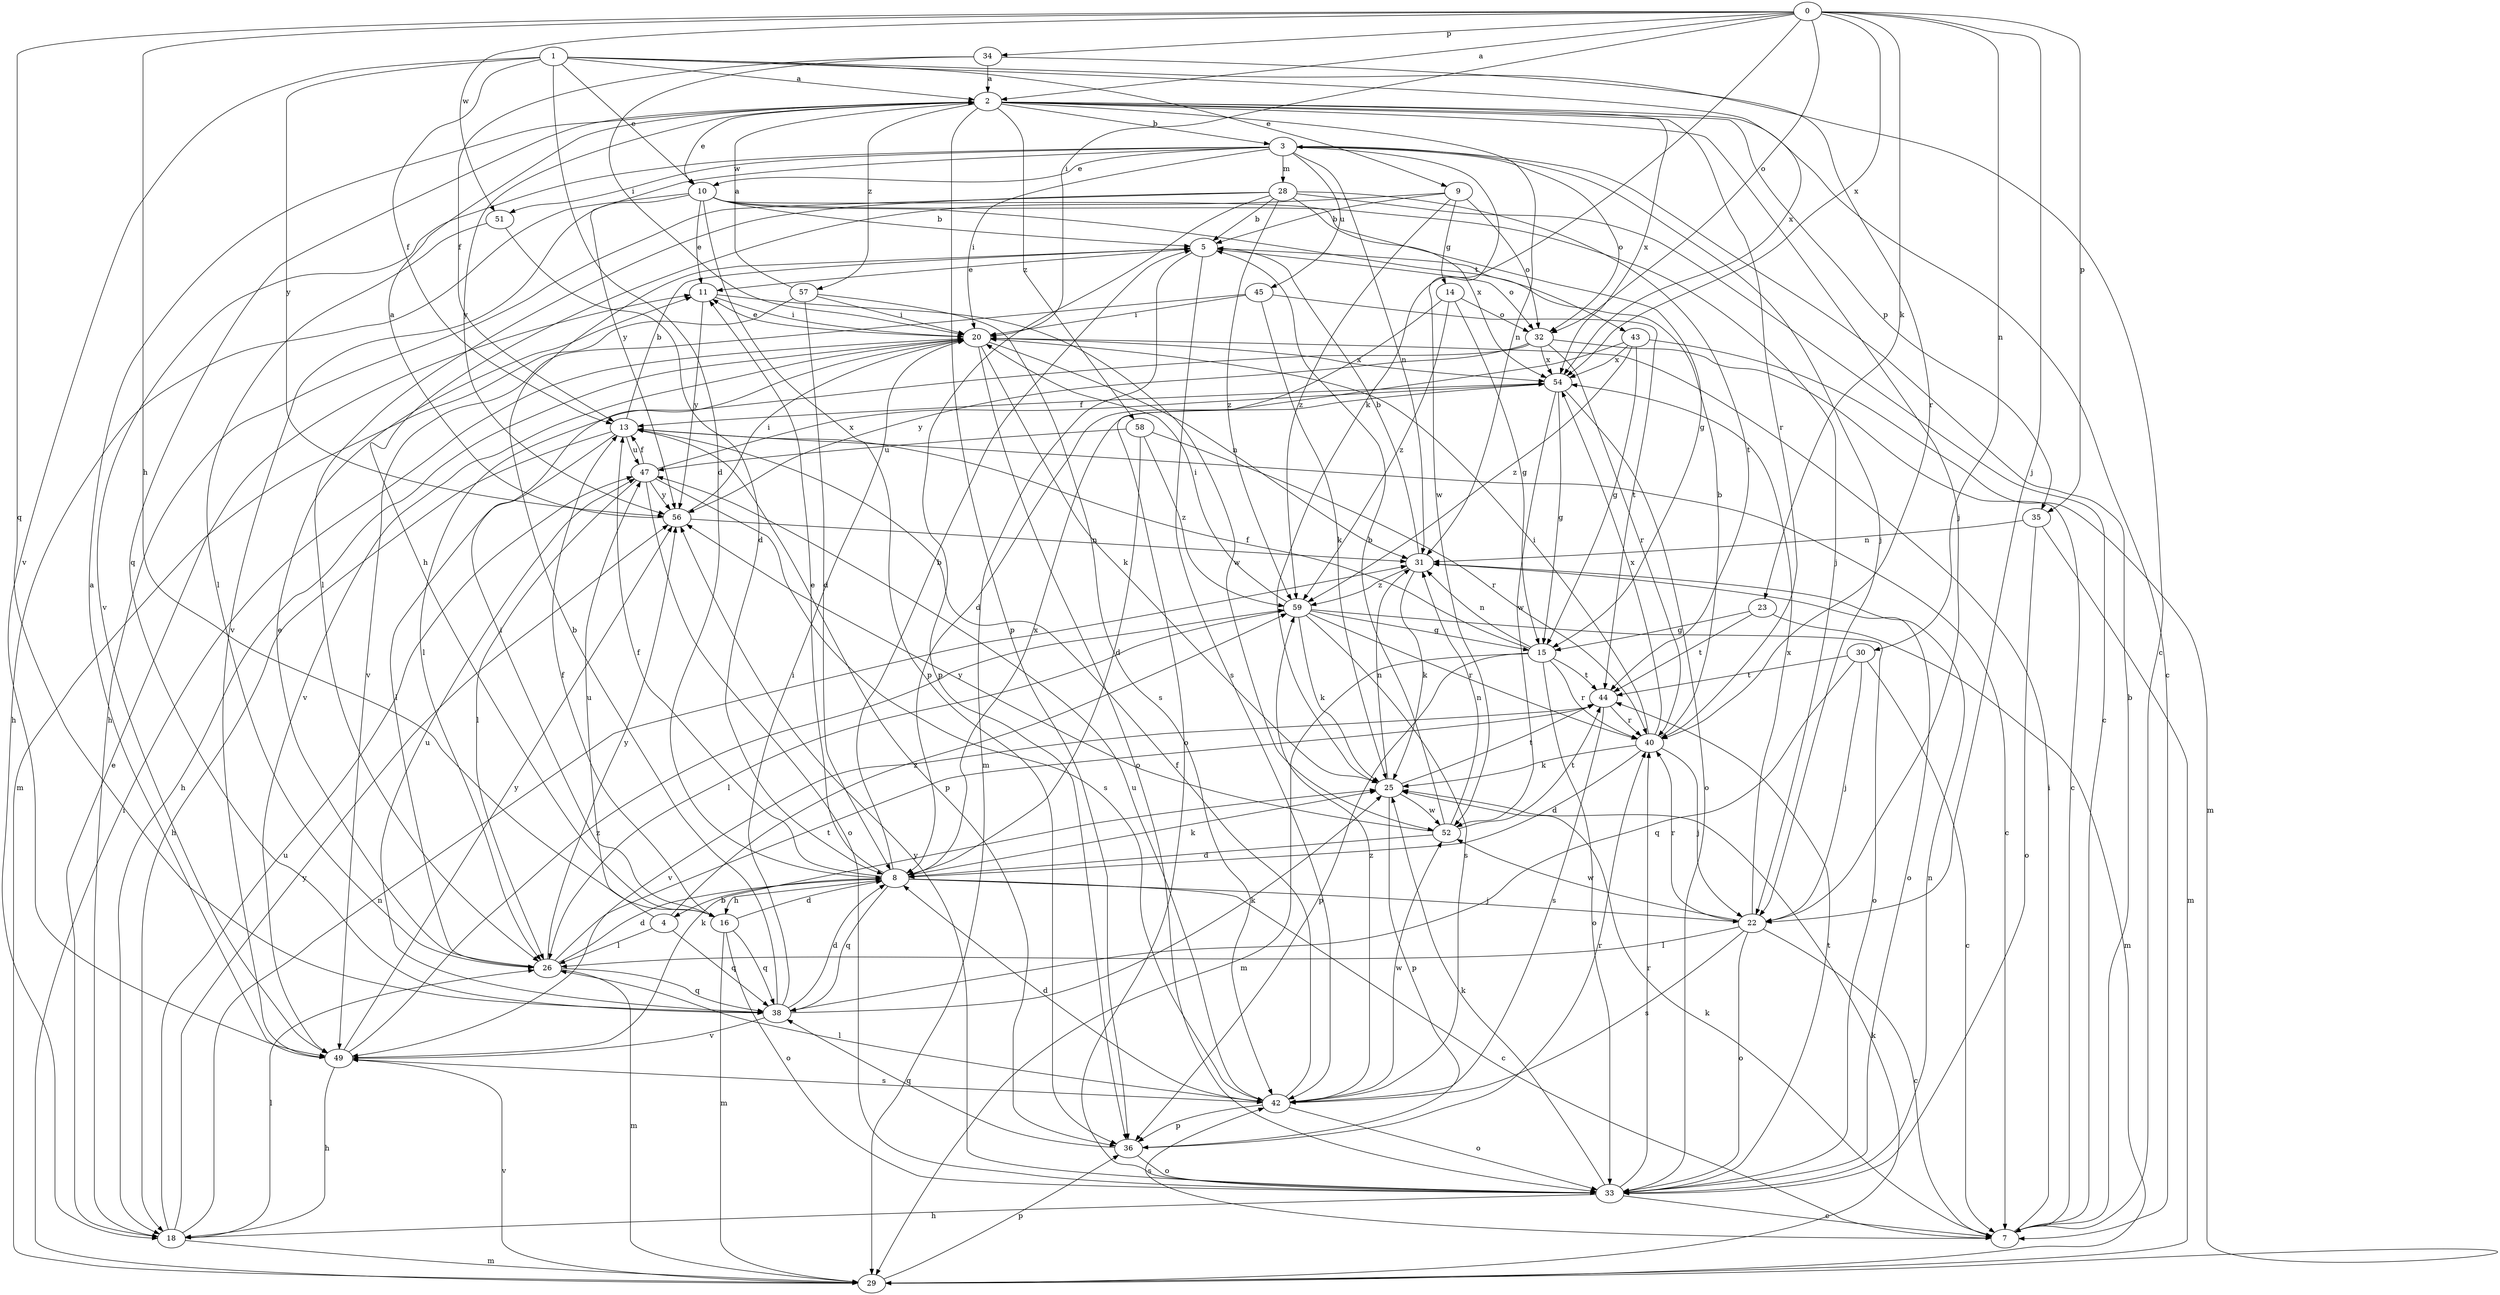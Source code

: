 strict digraph  {
0;
1;
2;
3;
4;
5;
7;
8;
9;
10;
11;
13;
14;
15;
16;
18;
20;
22;
23;
25;
26;
28;
29;
30;
31;
32;
33;
34;
35;
36;
38;
40;
42;
43;
44;
45;
47;
49;
51;
52;
54;
56;
57;
58;
59;
0 -> 2  [label=a];
0 -> 16  [label=h];
0 -> 20  [label=i];
0 -> 22  [label=j];
0 -> 23  [label=k];
0 -> 25  [label=k];
0 -> 30  [label=n];
0 -> 32  [label=o];
0 -> 34  [label=p];
0 -> 35  [label=p];
0 -> 38  [label=q];
0 -> 51  [label=w];
0 -> 54  [label=x];
1 -> 2  [label=a];
1 -> 7  [label=c];
1 -> 8  [label=d];
1 -> 9  [label=e];
1 -> 10  [label=e];
1 -> 13  [label=f];
1 -> 49  [label=v];
1 -> 54  [label=x];
1 -> 56  [label=y];
2 -> 3  [label=b];
2 -> 7  [label=c];
2 -> 10  [label=e];
2 -> 22  [label=j];
2 -> 31  [label=n];
2 -> 35  [label=p];
2 -> 36  [label=p];
2 -> 38  [label=q];
2 -> 40  [label=r];
2 -> 54  [label=x];
2 -> 56  [label=y];
2 -> 57  [label=z];
2 -> 58  [label=z];
3 -> 10  [label=e];
3 -> 20  [label=i];
3 -> 22  [label=j];
3 -> 28  [label=m];
3 -> 31  [label=n];
3 -> 32  [label=o];
3 -> 45  [label=u];
3 -> 49  [label=v];
3 -> 51  [label=w];
3 -> 52  [label=w];
3 -> 56  [label=y];
4 -> 26  [label=l];
4 -> 38  [label=q];
4 -> 47  [label=u];
4 -> 59  [label=z];
5 -> 11  [label=e];
5 -> 29  [label=m];
5 -> 32  [label=o];
5 -> 42  [label=s];
7 -> 3  [label=b];
7 -> 20  [label=i];
7 -> 25  [label=k];
7 -> 42  [label=s];
8 -> 4  [label=b];
8 -> 5  [label=b];
8 -> 7  [label=c];
8 -> 11  [label=e];
8 -> 13  [label=f];
8 -> 16  [label=h];
8 -> 22  [label=j];
8 -> 25  [label=k];
8 -> 38  [label=q];
8 -> 54  [label=x];
9 -> 5  [label=b];
9 -> 14  [label=g];
9 -> 16  [label=h];
9 -> 32  [label=o];
9 -> 59  [label=z];
10 -> 5  [label=b];
10 -> 11  [label=e];
10 -> 15  [label=g];
10 -> 18  [label=h];
10 -> 22  [label=j];
10 -> 36  [label=p];
10 -> 43  [label=t];
10 -> 49  [label=v];
11 -> 20  [label=i];
11 -> 52  [label=w];
11 -> 56  [label=y];
13 -> 5  [label=b];
13 -> 7  [label=c];
13 -> 18  [label=h];
13 -> 26  [label=l];
13 -> 36  [label=p];
13 -> 47  [label=u];
14 -> 15  [label=g];
14 -> 32  [label=o];
14 -> 33  [label=o];
14 -> 59  [label=z];
15 -> 13  [label=f];
15 -> 29  [label=m];
15 -> 31  [label=n];
15 -> 33  [label=o];
15 -> 36  [label=p];
15 -> 40  [label=r];
15 -> 44  [label=t];
16 -> 8  [label=d];
16 -> 13  [label=f];
16 -> 20  [label=i];
16 -> 29  [label=m];
16 -> 33  [label=o];
16 -> 38  [label=q];
18 -> 11  [label=e];
18 -> 26  [label=l];
18 -> 29  [label=m];
18 -> 31  [label=n];
18 -> 47  [label=u];
18 -> 56  [label=y];
20 -> 11  [label=e];
20 -> 18  [label=h];
20 -> 25  [label=k];
20 -> 31  [label=n];
20 -> 33  [label=o];
20 -> 49  [label=v];
20 -> 54  [label=x];
22 -> 7  [label=c];
22 -> 26  [label=l];
22 -> 33  [label=o];
22 -> 40  [label=r];
22 -> 42  [label=s];
22 -> 52  [label=w];
22 -> 54  [label=x];
23 -> 15  [label=g];
23 -> 29  [label=m];
23 -> 44  [label=t];
25 -> 31  [label=n];
25 -> 36  [label=p];
25 -> 44  [label=t];
25 -> 52  [label=w];
26 -> 8  [label=d];
26 -> 11  [label=e];
26 -> 29  [label=m];
26 -> 38  [label=q];
26 -> 44  [label=t];
26 -> 56  [label=y];
28 -> 5  [label=b];
28 -> 7  [label=c];
28 -> 18  [label=h];
28 -> 26  [label=l];
28 -> 36  [label=p];
28 -> 44  [label=t];
28 -> 54  [label=x];
28 -> 59  [label=z];
29 -> 20  [label=i];
29 -> 25  [label=k];
29 -> 36  [label=p];
29 -> 49  [label=v];
30 -> 7  [label=c];
30 -> 22  [label=j];
30 -> 38  [label=q];
30 -> 44  [label=t];
31 -> 5  [label=b];
31 -> 25  [label=k];
31 -> 33  [label=o];
31 -> 59  [label=z];
32 -> 7  [label=c];
32 -> 26  [label=l];
32 -> 40  [label=r];
32 -> 54  [label=x];
32 -> 56  [label=y];
33 -> 7  [label=c];
33 -> 18  [label=h];
33 -> 25  [label=k];
33 -> 31  [label=n];
33 -> 40  [label=r];
33 -> 44  [label=t];
33 -> 56  [label=y];
34 -> 2  [label=a];
34 -> 13  [label=f];
34 -> 20  [label=i];
34 -> 40  [label=r];
35 -> 29  [label=m];
35 -> 31  [label=n];
35 -> 33  [label=o];
36 -> 33  [label=o];
36 -> 38  [label=q];
36 -> 40  [label=r];
38 -> 5  [label=b];
38 -> 8  [label=d];
38 -> 20  [label=i];
38 -> 25  [label=k];
38 -> 47  [label=u];
38 -> 49  [label=v];
40 -> 5  [label=b];
40 -> 8  [label=d];
40 -> 20  [label=i];
40 -> 22  [label=j];
40 -> 25  [label=k];
40 -> 54  [label=x];
42 -> 8  [label=d];
42 -> 13  [label=f];
42 -> 26  [label=l];
42 -> 33  [label=o];
42 -> 36  [label=p];
42 -> 47  [label=u];
42 -> 52  [label=w];
42 -> 59  [label=z];
43 -> 8  [label=d];
43 -> 15  [label=g];
43 -> 29  [label=m];
43 -> 54  [label=x];
43 -> 59  [label=z];
44 -> 40  [label=r];
44 -> 42  [label=s];
44 -> 49  [label=v];
45 -> 20  [label=i];
45 -> 25  [label=k];
45 -> 44  [label=t];
45 -> 49  [label=v];
47 -> 13  [label=f];
47 -> 26  [label=l];
47 -> 33  [label=o];
47 -> 42  [label=s];
47 -> 54  [label=x];
47 -> 56  [label=y];
49 -> 2  [label=a];
49 -> 18  [label=h];
49 -> 25  [label=k];
49 -> 42  [label=s];
49 -> 56  [label=y];
49 -> 59  [label=z];
51 -> 8  [label=d];
51 -> 26  [label=l];
52 -> 5  [label=b];
52 -> 8  [label=d];
52 -> 31  [label=n];
52 -> 44  [label=t];
52 -> 56  [label=y];
54 -> 13  [label=f];
54 -> 15  [label=g];
54 -> 33  [label=o];
54 -> 52  [label=w];
56 -> 2  [label=a];
56 -> 20  [label=i];
56 -> 31  [label=n];
57 -> 2  [label=a];
57 -> 8  [label=d];
57 -> 20  [label=i];
57 -> 29  [label=m];
57 -> 42  [label=s];
58 -> 8  [label=d];
58 -> 40  [label=r];
58 -> 47  [label=u];
58 -> 59  [label=z];
59 -> 15  [label=g];
59 -> 20  [label=i];
59 -> 25  [label=k];
59 -> 26  [label=l];
59 -> 33  [label=o];
59 -> 40  [label=r];
59 -> 42  [label=s];
}
